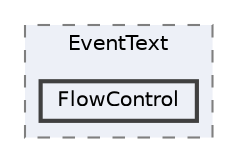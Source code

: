 digraph "C:/Users/むずでょ/Documents/Unity Projects/RMU-1-00-00-Research-Project/Assets/RPGMaker/Codebase/Editor/MapEditor/Component/EventText/FlowControl"
{
 // LATEX_PDF_SIZE
  bgcolor="transparent";
  edge [fontname=Helvetica,fontsize=10,labelfontname=Helvetica,labelfontsize=10];
  node [fontname=Helvetica,fontsize=10,shape=box,height=0.2,width=0.4];
  compound=true
  subgraph clusterdir_6e498feffd90f3e1ab26bc4a16307c37 {
    graph [ bgcolor="#edf0f7", pencolor="grey50", label="EventText", fontname=Helvetica,fontsize=10 style="filled,dashed", URL="dir_6e498feffd90f3e1ab26bc4a16307c37.html",tooltip=""]
  dir_da591c69d6db86fd30a85c294d2cc2c2 [label="FlowControl", fillcolor="#edf0f7", color="grey25", style="filled,bold", URL="dir_da591c69d6db86fd30a85c294d2cc2c2.html",tooltip=""];
  }
}
